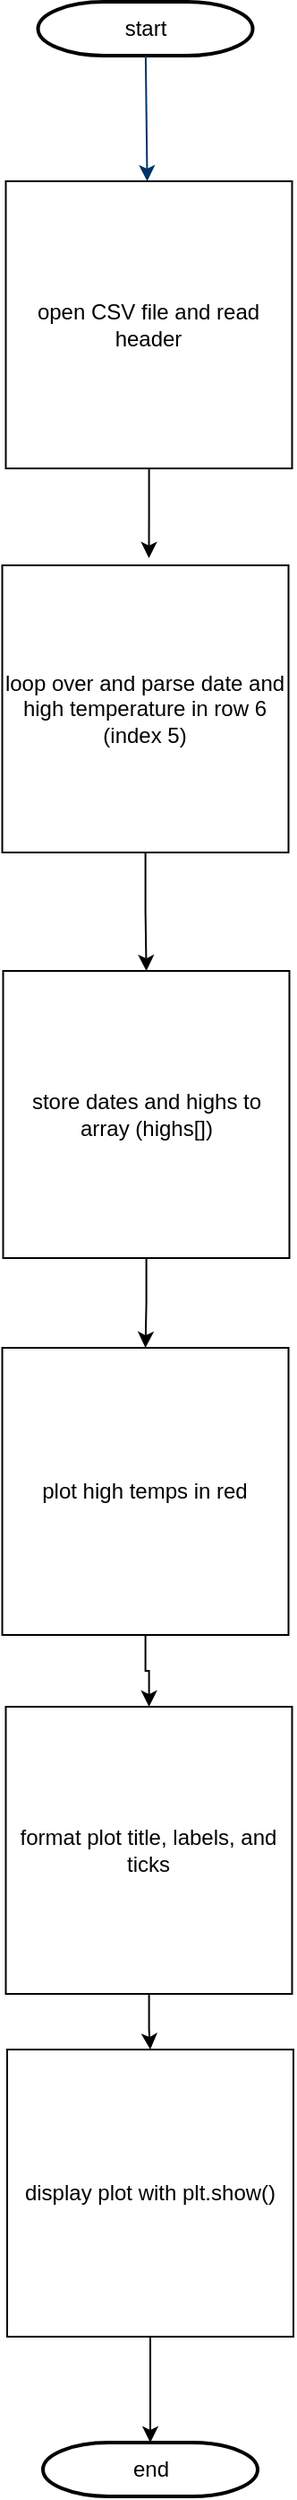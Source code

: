 <mxfile version="26.2.8">
  <diagram id="6a731a19-8d31-9384-78a2-239565b7b9f0" name="Page-1">
    <mxGraphModel dx="1365" dy="685" grid="1" gridSize="10" guides="1" tooltips="1" connect="1" arrows="1" fold="1" page="1" pageScale="1" pageWidth="1169" pageHeight="827" background="none" math="0" shadow="0">
      <root>
        <mxCell id="0" />
        <mxCell id="1" parent="0" />
        <mxCell id="2" value="start" style="shape=mxgraph.flowchart.terminator;strokeWidth=2;gradientColor=none;gradientDirection=north;fontStyle=0;html=1;" parent="1" vertex="1">
          <mxGeometry x="548.25" y="100" width="120" height="30" as="geometry" />
        </mxCell>
        <mxCell id="7" style="fontStyle=1;strokeColor=#003366;strokeWidth=1;html=1;" parent="1" source="2" target="u06Yu5VUsubF3EjdB0h3-56" edge="1">
          <mxGeometry relative="1" as="geometry">
            <mxPoint x="610.995" y="182.828" as="targetPoint" />
          </mxGeometry>
        </mxCell>
        <mxCell id="40" value="end" style="shape=mxgraph.flowchart.terminator;strokeWidth=2;gradientColor=none;gradientDirection=north;fontStyle=0;html=1;" parent="1" vertex="1">
          <mxGeometry x="551" y="1460" width="120" height="30" as="geometry" />
        </mxCell>
        <mxCell id="BAH1VFfLByZ1M-3y6Qb9-55" style="edgeStyle=orthogonalEdgeStyle;rounded=0;orthogonalLoop=1;jettySize=auto;html=1;" edge="1" parent="1" source="u06Yu5VUsubF3EjdB0h3-56">
          <mxGeometry relative="1" as="geometry">
            <mxPoint x="610.25" y="410" as="targetPoint" />
          </mxGeometry>
        </mxCell>
        <mxCell id="u06Yu5VUsubF3EjdB0h3-56" value="open CSV file and read header" style="whiteSpace=wrap;html=1;aspect=fixed;" parent="1" vertex="1">
          <mxGeometry x="530.25" y="200" width="160" height="160" as="geometry" />
        </mxCell>
        <mxCell id="BAH1VFfLByZ1M-3y6Qb9-54" style="edgeStyle=orthogonalEdgeStyle;rounded=0;orthogonalLoop=1;jettySize=auto;html=1;" edge="1" parent="1" source="BAH1VFfLByZ1M-3y6Qb9-42" target="BAH1VFfLByZ1M-3y6Qb9-43">
          <mxGeometry relative="1" as="geometry" />
        </mxCell>
        <mxCell id="BAH1VFfLByZ1M-3y6Qb9-42" value="loop over and parse date and high temperature in row 6 (index 5)" style="whiteSpace=wrap;html=1;aspect=fixed;" vertex="1" parent="1">
          <mxGeometry x="528.25" y="414" width="160" height="160" as="geometry" />
        </mxCell>
        <mxCell id="BAH1VFfLByZ1M-3y6Qb9-53" style="edgeStyle=orthogonalEdgeStyle;rounded=0;orthogonalLoop=1;jettySize=auto;html=1;" edge="1" parent="1" source="BAH1VFfLByZ1M-3y6Qb9-43" target="BAH1VFfLByZ1M-3y6Qb9-46">
          <mxGeometry relative="1" as="geometry" />
        </mxCell>
        <mxCell id="BAH1VFfLByZ1M-3y6Qb9-43" value="store dates and highs to array (highs[])" style="whiteSpace=wrap;html=1;aspect=fixed;" vertex="1" parent="1">
          <mxGeometry x="528.75" y="640" width="160" height="160" as="geometry" />
        </mxCell>
        <mxCell id="BAH1VFfLByZ1M-3y6Qb9-52" style="edgeStyle=orthogonalEdgeStyle;rounded=0;orthogonalLoop=1;jettySize=auto;html=1;" edge="1" parent="1" source="BAH1VFfLByZ1M-3y6Qb9-46" target="BAH1VFfLByZ1M-3y6Qb9-48">
          <mxGeometry relative="1" as="geometry" />
        </mxCell>
        <mxCell id="BAH1VFfLByZ1M-3y6Qb9-46" value="plot high temps in red" style="whiteSpace=wrap;html=1;aspect=fixed;" vertex="1" parent="1">
          <mxGeometry x="528.25" y="850" width="160" height="160" as="geometry" />
        </mxCell>
        <mxCell id="BAH1VFfLByZ1M-3y6Qb9-51" style="edgeStyle=orthogonalEdgeStyle;rounded=0;orthogonalLoop=1;jettySize=auto;html=1;" edge="1" parent="1" source="BAH1VFfLByZ1M-3y6Qb9-48" target="BAH1VFfLByZ1M-3y6Qb9-49">
          <mxGeometry relative="1" as="geometry" />
        </mxCell>
        <mxCell id="BAH1VFfLByZ1M-3y6Qb9-48" value="format plot title, labels, and ticks" style="whiteSpace=wrap;html=1;aspect=fixed;" vertex="1" parent="1">
          <mxGeometry x="530.25" y="1050" width="160" height="160" as="geometry" />
        </mxCell>
        <mxCell id="BAH1VFfLByZ1M-3y6Qb9-49" value="display plot with plt.show()" style="whiteSpace=wrap;html=1;aspect=fixed;" vertex="1" parent="1">
          <mxGeometry x="531" y="1241" width="160" height="160" as="geometry" />
        </mxCell>
        <mxCell id="BAH1VFfLByZ1M-3y6Qb9-50" style="edgeStyle=orthogonalEdgeStyle;rounded=0;orthogonalLoop=1;jettySize=auto;html=1;entryX=0.5;entryY=0;entryDx=0;entryDy=0;entryPerimeter=0;" edge="1" parent="1" source="BAH1VFfLByZ1M-3y6Qb9-49" target="40">
          <mxGeometry relative="1" as="geometry" />
        </mxCell>
      </root>
    </mxGraphModel>
  </diagram>
</mxfile>
